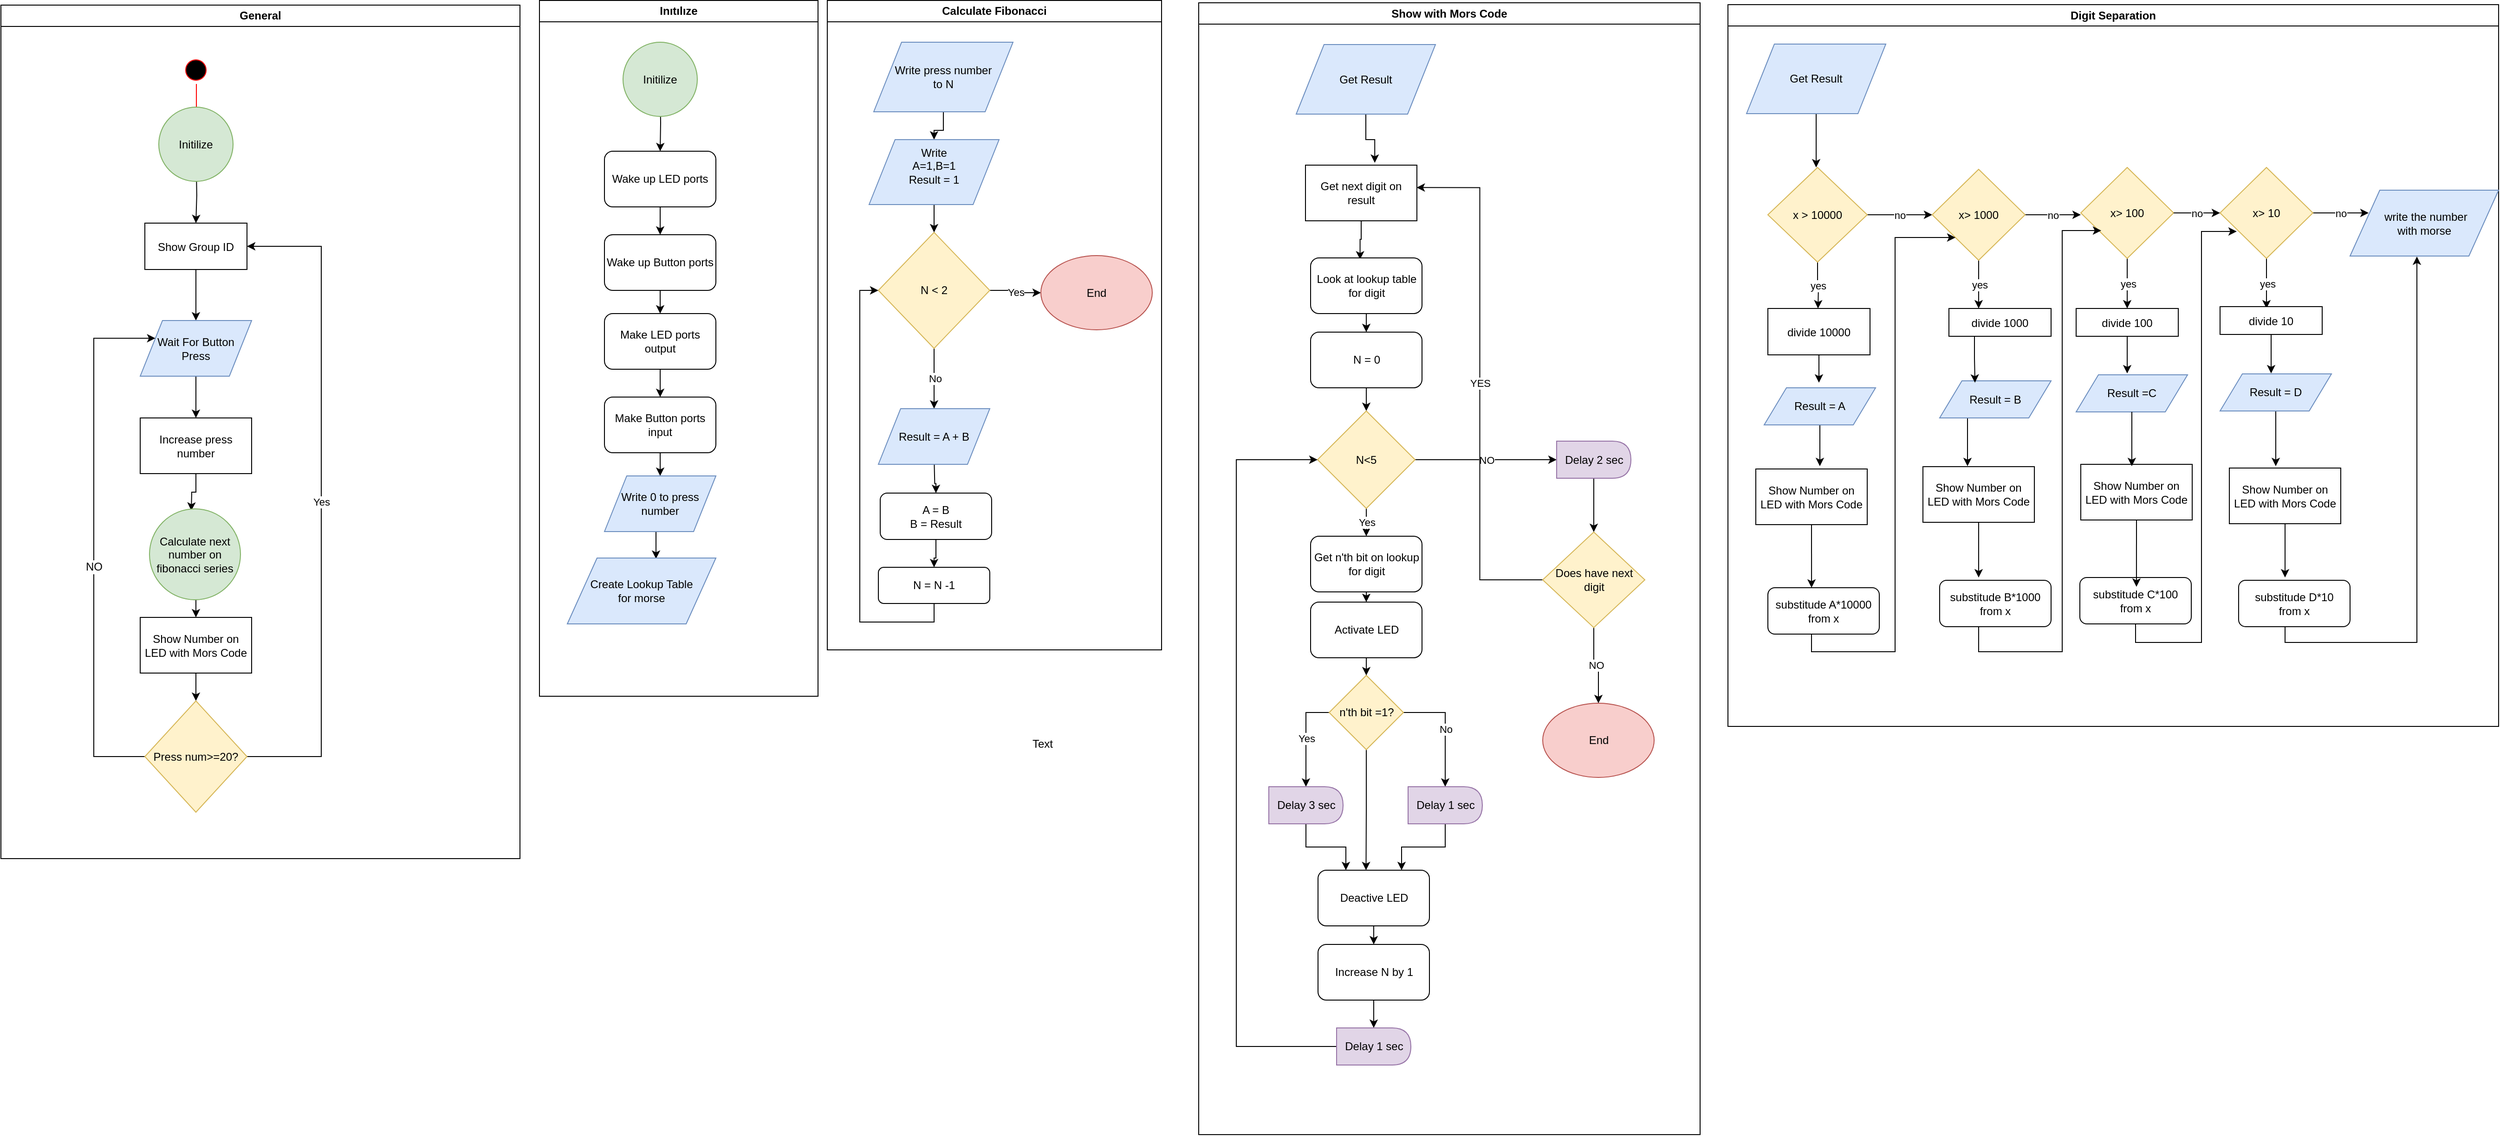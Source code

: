 <mxfile version="10.5.4" type="github"><diagram name="Page-1" id="e7e014a7-5840-1c2e-5031-d8a46d1fe8dd"><mxGraphModel dx="1394" dy="793" grid="1" gridSize="10" guides="1" tooltips="1" connect="1" arrows="1" fold="1" page="1" pageScale="1" pageWidth="1169" pageHeight="826" background="#ffffff" math="0" shadow="0"><root><mxCell id="0"/><mxCell id="1" parent="0"/><mxCell id="2" value="General" style="swimlane;whiteSpace=wrap;startSize=23;" parent="1" vertex="1"><mxGeometry x="40" y="52.5" width="559" height="920" as="geometry"/></mxCell><mxCell id="5" value="" style="ellipse;shape=startState;fillColor=#000000;strokeColor=#ff0000;" parent="2" vertex="1"><mxGeometry x="195" y="55" width="30" height="30" as="geometry"/></mxCell><mxCell id="6" value="" style="edgeStyle=elbowEdgeStyle;elbow=horizontal;verticalAlign=bottom;endArrow=open;endSize=8;strokeColor=#FF0000;endFill=1;rounded=0" parent="2" source="5" edge="1"><mxGeometry x="195" y="55" as="geometry"><mxPoint x="210.429" y="125" as="targetPoint"/></mxGeometry></mxCell><mxCell id="N1noocZt6G8PZZSH5MXX-47" style="edgeStyle=orthogonalEdgeStyle;rounded=0;orthogonalLoop=1;jettySize=auto;html=1;exitX=0.5;exitY=1;exitDx=0;exitDy=0;" parent="2" target="8" edge="1"><mxGeometry relative="1" as="geometry"><mxPoint x="210.429" y="174.571" as="sourcePoint"/></mxGeometry></mxCell><mxCell id="N1noocZt6G8PZZSH5MXX-46" style="edgeStyle=orthogonalEdgeStyle;rounded=0;orthogonalLoop=1;jettySize=auto;html=1;exitX=0.5;exitY=1;exitDx=0;exitDy=0;entryX=0.5;entryY=0;entryDx=0;entryDy=0;" parent="2" source="8" target="N1noocZt6G8PZZSH5MXX-42" edge="1"><mxGeometry relative="1" as="geometry"/></mxCell><mxCell id="8" value="Show Group ID" style="" parent="2" vertex="1"><mxGeometry x="155" y="235" width="110" height="50" as="geometry"/></mxCell><mxCell id="N1noocZt6G8PZZSH5MXX-50" style="edgeStyle=orthogonalEdgeStyle;rounded=0;orthogonalLoop=1;jettySize=auto;html=1;exitX=0.5;exitY=1;exitDx=0;exitDy=0;entryX=0.5;entryY=0;entryDx=0;entryDy=0;" parent="2" source="N1noocZt6G8PZZSH5MXX-42" target="N1noocZt6G8PZZSH5MXX-49" edge="1"><mxGeometry relative="1" as="geometry"/></mxCell><mxCell id="N1noocZt6G8PZZSH5MXX-42" value="&lt;div&gt;Wait For Button&lt;/div&gt;&lt;div&gt;Press&lt;br&gt;&lt;/div&gt;" style="shape=parallelogram;perimeter=parallelogramPerimeter;whiteSpace=wrap;html=1;fillColor=#dae8fc;strokeColor=#6c8ebf;" parent="2" vertex="1"><mxGeometry x="150" y="340" width="120" height="60" as="geometry"/></mxCell><mxCell id="N1noocZt6G8PZZSH5MXX-53" style="edgeStyle=orthogonalEdgeStyle;rounded=0;orthogonalLoop=1;jettySize=auto;html=1;exitX=0.5;exitY=1;exitDx=0;exitDy=0;entryX=0.5;entryY=0;entryDx=0;entryDy=0;" parent="2" source="N1noocZt6G8PZZSH5MXX-44" target="N1noocZt6G8PZZSH5MXX-51" edge="1"><mxGeometry relative="1" as="geometry"/></mxCell><mxCell id="N1noocZt6G8PZZSH5MXX-44" value="Show Number on LED with Mors Code" style="rounded=0;whiteSpace=wrap;html=1;" parent="2" vertex="1"><mxGeometry x="150" y="660" width="120" height="60" as="geometry"/></mxCell><mxCell id="N1noocZt6G8PZZSH5MXX-59" style="edgeStyle=orthogonalEdgeStyle;rounded=0;orthogonalLoop=1;jettySize=auto;html=1;exitX=0.5;exitY=1;exitDx=0;exitDy=0;entryX=0.5;entryY=0;entryDx=0;entryDy=0;" parent="2" source="N1noocZt6G8PZZSH5MXX-49" edge="1"><mxGeometry relative="1" as="geometry"><mxPoint x="205" y="545" as="targetPoint"/></mxGeometry></mxCell><mxCell id="N1noocZt6G8PZZSH5MXX-49" value="Increase press number" style="rounded=0;whiteSpace=wrap;html=1;" parent="2" vertex="1"><mxGeometry x="150" y="445" width="120" height="60" as="geometry"/></mxCell><mxCell id="N1noocZt6G8PZZSH5MXX-54" value="Yes" style="edgeStyle=orthogonalEdgeStyle;rounded=0;orthogonalLoop=1;jettySize=auto;html=1;exitX=1;exitY=0.5;exitDx=0;exitDy=0;entryX=1;entryY=0.5;entryDx=0;entryDy=0;" parent="2" source="N1noocZt6G8PZZSH5MXX-51" target="8" edge="1"><mxGeometry relative="1" as="geometry"><Array as="points"><mxPoint x="345" y="810"/><mxPoint x="345" y="260"/></Array></mxGeometry></mxCell><mxCell id="N1noocZt6G8PZZSH5MXX-56" style="edgeStyle=orthogonalEdgeStyle;rounded=0;orthogonalLoop=1;jettySize=auto;html=1;exitX=0;exitY=0.5;exitDx=0;exitDy=0;entryX=0;entryY=0.25;entryDx=0;entryDy=0;" parent="2" source="N1noocZt6G8PZZSH5MXX-51" target="N1noocZt6G8PZZSH5MXX-42" edge="1"><mxGeometry relative="1" as="geometry"><Array as="points"><mxPoint x="100" y="810"/><mxPoint x="100" y="359"/></Array></mxGeometry></mxCell><mxCell id="N1noocZt6G8PZZSH5MXX-57" value="&lt;div&gt;NO&lt;/div&gt;" style="text;html=1;resizable=0;points=[];align=center;verticalAlign=middle;labelBackgroundColor=#ffffff;" parent="N1noocZt6G8PZZSH5MXX-56" vertex="1" connectable="0"><mxGeometry x="-0.092" relative="1" as="geometry"><mxPoint as="offset"/></mxGeometry></mxCell><mxCell id="N1noocZt6G8PZZSH5MXX-51" value="Press num&amp;gt;=20?" style="rhombus;whiteSpace=wrap;html=1;fillColor=#fff2cc;strokeColor=#d6b656;" parent="2" vertex="1"><mxGeometry x="155" y="750" width="110" height="120" as="geometry"/></mxCell><mxCell id="N1noocZt6G8PZZSH5MXX-78" value="Initilize" style="ellipse;whiteSpace=wrap;html=1;aspect=fixed;fillColor=#d5e8d4;strokeColor=#82b366;" parent="2" vertex="1"><mxGeometry x="170" y="110" width="80" height="80" as="geometry"/></mxCell><mxCell id="N1noocZt6G8PZZSH5MXX-81" style="edgeStyle=orthogonalEdgeStyle;rounded=0;orthogonalLoop=1;jettySize=auto;html=1;exitX=0.5;exitY=1;exitDx=0;exitDy=0;entryX=0.5;entryY=0;entryDx=0;entryDy=0;" parent="2" source="N1noocZt6G8PZZSH5MXX-80" target="N1noocZt6G8PZZSH5MXX-44" edge="1"><mxGeometry relative="1" as="geometry"/></mxCell><mxCell id="N1noocZt6G8PZZSH5MXX-80" value="Calculate next number on fibonacci series" style="ellipse;whiteSpace=wrap;html=1;aspect=fixed;fillColor=#d5e8d4;strokeColor=#82b366;" parent="2" vertex="1"><mxGeometry x="160" y="543" width="98" height="98" as="geometry"/></mxCell><mxCell id="3" value="Inıtılıze" style="swimlane;whiteSpace=wrap" parent="1" vertex="1"><mxGeometry x="620" y="47.5" width="300" height="750" as="geometry"/></mxCell><mxCell id="N1noocZt6G8PZZSH5MXX-71" style="edgeStyle=orthogonalEdgeStyle;rounded=0;orthogonalLoop=1;jettySize=auto;html=1;exitX=0.5;exitY=1;exitDx=0;exitDy=0;entryX=0.5;entryY=0;entryDx=0;entryDy=0;" parent="3" target="N1noocZt6G8PZZSH5MXX-64" edge="1"><mxGeometry relative="1" as="geometry"><mxPoint x="130" y="100" as="sourcePoint"/></mxGeometry></mxCell><mxCell id="N1noocZt6G8PZZSH5MXX-72" style="edgeStyle=orthogonalEdgeStyle;rounded=0;orthogonalLoop=1;jettySize=auto;html=1;exitX=0.5;exitY=1;exitDx=0;exitDy=0;" parent="3" source="N1noocZt6G8PZZSH5MXX-64" target="N1noocZt6G8PZZSH5MXX-65" edge="1"><mxGeometry relative="1" as="geometry"/></mxCell><mxCell id="N1noocZt6G8PZZSH5MXX-64" value="Wake up LED ports" style="rounded=1;whiteSpace=wrap;html=1;" parent="3" vertex="1"><mxGeometry x="70" y="162.5" width="120" height="60" as="geometry"/></mxCell><mxCell id="N1noocZt6G8PZZSH5MXX-73" style="edgeStyle=orthogonalEdgeStyle;rounded=0;orthogonalLoop=1;jettySize=auto;html=1;exitX=0.5;exitY=1;exitDx=0;exitDy=0;entryX=0.5;entryY=0;entryDx=0;entryDy=0;" parent="3" source="N1noocZt6G8PZZSH5MXX-65" target="N1noocZt6G8PZZSH5MXX-66" edge="1"><mxGeometry relative="1" as="geometry"/></mxCell><mxCell id="N1noocZt6G8PZZSH5MXX-65" value="Wake up Button ports" style="rounded=1;whiteSpace=wrap;html=1;" parent="3" vertex="1"><mxGeometry x="70" y="252.5" width="120" height="60" as="geometry"/></mxCell><mxCell id="N1noocZt6G8PZZSH5MXX-74" style="edgeStyle=orthogonalEdgeStyle;rounded=0;orthogonalLoop=1;jettySize=auto;html=1;exitX=0.5;exitY=1;exitDx=0;exitDy=0;entryX=0.5;entryY=0;entryDx=0;entryDy=0;" parent="3" source="N1noocZt6G8PZZSH5MXX-66" target="N1noocZt6G8PZZSH5MXX-67" edge="1"><mxGeometry relative="1" as="geometry"/></mxCell><mxCell id="N1noocZt6G8PZZSH5MXX-66" value="Make LED ports output" style="rounded=1;whiteSpace=wrap;html=1;" parent="3" vertex="1"><mxGeometry x="70" y="337.5" width="120" height="60" as="geometry"/></mxCell><mxCell id="N1noocZt6G8PZZSH5MXX-75" style="edgeStyle=orthogonalEdgeStyle;rounded=0;orthogonalLoop=1;jettySize=auto;html=1;exitX=0.5;exitY=1;exitDx=0;exitDy=0;entryX=0.5;entryY=0;entryDx=0;entryDy=0;" parent="3" source="N1noocZt6G8PZZSH5MXX-67" target="N1noocZt6G8PZZSH5MXX-68" edge="1"><mxGeometry relative="1" as="geometry"/></mxCell><mxCell id="N1noocZt6G8PZZSH5MXX-67" value="Make Button ports input" style="rounded=1;whiteSpace=wrap;html=1;" parent="3" vertex="1"><mxGeometry x="70" y="427.5" width="120" height="60" as="geometry"/></mxCell><mxCell id="N1noocZt6G8PZZSH5MXX-121" style="edgeStyle=orthogonalEdgeStyle;rounded=0;orthogonalLoop=1;jettySize=auto;html=1;exitX=0.5;exitY=1;exitDx=0;exitDy=0;entryX=0.597;entryY=0.012;entryDx=0;entryDy=0;entryPerimeter=0;" parent="3" source="N1noocZt6G8PZZSH5MXX-68" target="N1noocZt6G8PZZSH5MXX-120" edge="1"><mxGeometry relative="1" as="geometry"/></mxCell><mxCell id="N1noocZt6G8PZZSH5MXX-68" value="Write 0 to press number" style="shape=parallelogram;perimeter=parallelogramPerimeter;whiteSpace=wrap;html=1;fillColor=#dae8fc;strokeColor=#6c8ebf;" parent="3" vertex="1"><mxGeometry x="70" y="512.5" width="120" height="60" as="geometry"/></mxCell><mxCell id="N1noocZt6G8PZZSH5MXX-79" value="Initilize" style="ellipse;whiteSpace=wrap;html=1;aspect=fixed;fillColor=#d5e8d4;strokeColor=#82b366;" parent="3" vertex="1"><mxGeometry x="90" y="45" width="80" height="80" as="geometry"/></mxCell><mxCell id="N1noocZt6G8PZZSH5MXX-120" value="&lt;div&gt;Create Lookup Table&lt;/div&gt;&lt;div&gt; for morse&lt;/div&gt;" style="shape=parallelogram;perimeter=parallelogramPerimeter;whiteSpace=wrap;html=1;fillColor=#dae8fc;strokeColor=#6c8ebf;" parent="3" vertex="1"><mxGeometry x="30" y="601" width="160" height="71" as="geometry"/></mxCell><mxCell id="4" value="Calculate Fibonacci" style="swimlane;whiteSpace=wrap;" parent="1" vertex="1"><mxGeometry x="930" y="47.5" width="360" height="700" as="geometry"/></mxCell><mxCell id="N1noocZt6G8PZZSH5MXX-92" style="edgeStyle=orthogonalEdgeStyle;rounded=0;orthogonalLoop=1;jettySize=auto;html=1;exitX=0.5;exitY=1;exitDx=0;exitDy=0;" parent="4" source="N1noocZt6G8PZZSH5MXX-83" target="N1noocZt6G8PZZSH5MXX-89" edge="1"><mxGeometry relative="1" as="geometry"/></mxCell><mxCell id="N1noocZt6G8PZZSH5MXX-83" value="&lt;div&gt;Write press number&lt;/div&gt;&lt;div&gt;to N&lt;br&gt;&lt;/div&gt;" style="shape=parallelogram;perimeter=parallelogramPerimeter;whiteSpace=wrap;html=1;fillColor=#dae8fc;strokeColor=#6c8ebf;" parent="4" vertex="1"><mxGeometry x="50" y="45" width="150" height="75" as="geometry"/></mxCell><mxCell id="N1noocZt6G8PZZSH5MXX-91" value="Yes" style="edgeStyle=orthogonalEdgeStyle;rounded=0;orthogonalLoop=1;jettySize=auto;html=1;exitX=1;exitY=0.5;exitDx=0;exitDy=0;" parent="4" source="N1noocZt6G8PZZSH5MXX-87" target="N1noocZt6G8PZZSH5MXX-90" edge="1"><mxGeometry relative="1" as="geometry"/></mxCell><mxCell id="N1noocZt6G8PZZSH5MXX-94" value="No" style="edgeStyle=orthogonalEdgeStyle;rounded=0;orthogonalLoop=1;jettySize=auto;html=1;" parent="4" source="N1noocZt6G8PZZSH5MXX-87" edge="1"><mxGeometry relative="1" as="geometry"><mxPoint x="115" y="440" as="targetPoint"/></mxGeometry></mxCell><mxCell id="N1noocZt6G8PZZSH5MXX-87" value="N &amp;lt; 2" style="rhombus;whiteSpace=wrap;html=1;fillColor=#fff2cc;strokeColor=#d6b656;" parent="4" vertex="1"><mxGeometry x="55" y="250" width="120" height="125" as="geometry"/></mxCell><mxCell id="N1noocZt6G8PZZSH5MXX-98" style="edgeStyle=orthogonalEdgeStyle;rounded=0;orthogonalLoop=1;jettySize=auto;html=1;exitX=0.5;exitY=1;exitDx=0;exitDy=0;entryX=0.5;entryY=0;entryDx=0;entryDy=0;" parent="4" source="N1noocZt6G8PZZSH5MXX-89" target="N1noocZt6G8PZZSH5MXX-87" edge="1"><mxGeometry relative="1" as="geometry"/></mxCell><mxCell id="N1noocZt6G8PZZSH5MXX-89" value="&lt;div&gt;Write&lt;br&gt;&lt;/div&gt;&lt;div&gt;A=1,B=1&lt;/div&gt;&lt;div&gt;Result = 1&lt;br&gt;&lt;/div&gt;&lt;div&gt;&lt;br&gt;&lt;/div&gt;" style="shape=parallelogram;perimeter=parallelogramPerimeter;whiteSpace=wrap;html=1;fillColor=#dae8fc;strokeColor=#6c8ebf;" parent="4" vertex="1"><mxGeometry x="45" y="150" width="140" height="70" as="geometry"/></mxCell><mxCell id="N1noocZt6G8PZZSH5MXX-90" value="End" style="ellipse;whiteSpace=wrap;html=1;fillColor=#f8cecc;strokeColor=#b85450;" parent="4" vertex="1"><mxGeometry x="230" y="275" width="120" height="80" as="geometry"/></mxCell><mxCell id="N1noocZt6G8PZZSH5MXX-100" style="edgeStyle=orthogonalEdgeStyle;rounded=0;orthogonalLoop=1;jettySize=auto;html=1;exitX=0.5;exitY=1;exitDx=0;exitDy=0;" parent="4" target="N1noocZt6G8PZZSH5MXX-96" edge="1"><mxGeometry relative="1" as="geometry"><mxPoint x="115.207" y="499.828" as="sourcePoint"/></mxGeometry></mxCell><mxCell id="N1noocZt6G8PZZSH5MXX-101" style="edgeStyle=orthogonalEdgeStyle;rounded=0;orthogonalLoop=1;jettySize=auto;html=1;exitX=0.5;exitY=1;exitDx=0;exitDy=0;" parent="4" source="N1noocZt6G8PZZSH5MXX-96" target="N1noocZt6G8PZZSH5MXX-97" edge="1"><mxGeometry relative="1" as="geometry"/></mxCell><mxCell id="N1noocZt6G8PZZSH5MXX-96" value="&lt;div&gt;A = B&lt;/div&gt;&lt;div&gt;B = Result&lt;br&gt;&lt;/div&gt;" style="rounded=1;whiteSpace=wrap;html=1;" parent="4" vertex="1"><mxGeometry x="57" y="531" width="120" height="50" as="geometry"/></mxCell><mxCell id="N1noocZt6G8PZZSH5MXX-99" style="edgeStyle=orthogonalEdgeStyle;rounded=0;orthogonalLoop=1;jettySize=auto;html=1;exitX=0.5;exitY=1;exitDx=0;exitDy=0;entryX=0;entryY=0.5;entryDx=0;entryDy=0;" parent="4" source="N1noocZt6G8PZZSH5MXX-97" target="N1noocZt6G8PZZSH5MXX-87" edge="1"><mxGeometry relative="1" as="geometry"/></mxCell><mxCell id="N1noocZt6G8PZZSH5MXX-97" value="N = N -1" style="rounded=1;whiteSpace=wrap;html=1;" parent="4" vertex="1"><mxGeometry x="55" y="611" width="120" height="39" as="geometry"/></mxCell><mxCell id="N1noocZt6G8PZZSH5MXX-102" value="Result = A + B" style="shape=parallelogram;perimeter=parallelogramPerimeter;whiteSpace=wrap;html=1;fillColor=#dae8fc;strokeColor=#6c8ebf;" parent="4" vertex="1"><mxGeometry x="55" y="440" width="120" height="60" as="geometry"/></mxCell><mxCell id="N1noocZt6G8PZZSH5MXX-103" value="Digit Separation" style="swimlane;whiteSpace=wrap;" parent="1" vertex="1"><mxGeometry x="1900" y="52" width="830" height="778" as="geometry"/></mxCell><mxCell id="N1noocZt6G8PZZSH5MXX-149" style="edgeStyle=orthogonalEdgeStyle;rounded=0;orthogonalLoop=1;jettySize=auto;html=1;exitX=0;exitY=0.5;exitDx=0;exitDy=0;entryX=0;entryY=0.5;entryDx=0;entryDy=0;" parent="N1noocZt6G8PZZSH5MXX-103" edge="1"><mxGeometry relative="1" as="geometry"><Array as="points"><mxPoint x="40.5" y="1125"/><mxPoint x="40.5" y="493"/></Array><mxPoint x="128" y="493" as="targetPoint"/></mxGeometry></mxCell><mxCell id="fhZZeD1QNy9huH9AEjks-93" style="edgeStyle=orthogonalEdgeStyle;rounded=0;orthogonalLoop=1;jettySize=auto;html=1;exitX=0.5;exitY=1;exitDx=0;exitDy=0;entryX=0.5;entryY=0;entryDx=0;entryDy=0;" parent="N1noocZt6G8PZZSH5MXX-103" source="fhZZeD1QNy9huH9AEjks-94" edge="1"><mxGeometry relative="1" as="geometry"><mxPoint x="95" y="175.5" as="targetPoint"/><Array as="points"/></mxGeometry></mxCell><mxCell id="fhZZeD1QNy9huH9AEjks-94" value="Get Result" style="shape=parallelogram;perimeter=parallelogramPerimeter;whiteSpace=wrap;html=1;fillColor=#dae8fc;strokeColor=#6c8ebf;" parent="N1noocZt6G8PZZSH5MXX-103" vertex="1"><mxGeometry x="20" y="42.5" width="150" height="75" as="geometry"/></mxCell><mxCell id="fhZZeD1QNy9huH9AEjks-95" value="no" style="edgeStyle=orthogonalEdgeStyle;rounded=0;orthogonalLoop=1;jettySize=auto;html=1;exitX=1;exitY=0.5;exitDx=0;exitDy=0;" parent="N1noocZt6G8PZZSH5MXX-103" source="fhZZeD1QNy9huH9AEjks-97" edge="1"><mxGeometry relative="1" as="geometry"><mxPoint x="220" y="226.5" as="targetPoint"/></mxGeometry></mxCell><mxCell id="fhZZeD1QNy9huH9AEjks-96" value="yes" style="edgeStyle=orthogonalEdgeStyle;rounded=0;orthogonalLoop=1;jettySize=auto;html=1;exitX=0.5;exitY=1;exitDx=0;exitDy=0;" parent="N1noocZt6G8PZZSH5MXX-103" source="fhZZeD1QNy9huH9AEjks-97" edge="1"><mxGeometry relative="1" as="geometry"><mxPoint x="97" y="327.5" as="targetPoint"/></mxGeometry></mxCell><mxCell id="fhZZeD1QNy9huH9AEjks-97" value="x &amp;gt; 10000" style="rhombus;whiteSpace=wrap;html=1;fillColor=#fff2cc;strokeColor=#d6b656;" parent="N1noocZt6G8PZZSH5MXX-103" vertex="1"><mxGeometry x="43" y="175.5" width="107" height="102" as="geometry"/></mxCell><mxCell id="fhZZeD1QNy9huH9AEjks-98" value="no" style="edgeStyle=orthogonalEdgeStyle;rounded=0;orthogonalLoop=1;jettySize=auto;html=1;exitX=1;exitY=0.5;exitDx=0;exitDy=0;" parent="N1noocZt6G8PZZSH5MXX-103" source="fhZZeD1QNy9huH9AEjks-100" edge="1"><mxGeometry relative="1" as="geometry"><mxPoint x="380" y="226.5" as="targetPoint"/></mxGeometry></mxCell><mxCell id="fhZZeD1QNy9huH9AEjks-99" value="yes" style="edgeStyle=orthogonalEdgeStyle;rounded=0;orthogonalLoop=1;jettySize=auto;html=1;exitX=0.5;exitY=1;exitDx=0;exitDy=0;" parent="N1noocZt6G8PZZSH5MXX-103" source="fhZZeD1QNy9huH9AEjks-100" edge="1"><mxGeometry relative="1" as="geometry"><mxPoint x="270" y="327.5" as="targetPoint"/></mxGeometry></mxCell><mxCell id="fhZZeD1QNy9huH9AEjks-100" value="x&amp;gt; 1000" style="rhombus;whiteSpace=wrap;html=1;fillColor=#fff2cc;strokeColor=#d6b656;" parent="N1noocZt6G8PZZSH5MXX-103" vertex="1"><mxGeometry x="220" y="177.5" width="100" height="98" as="geometry"/></mxCell><mxCell id="fhZZeD1QNy9huH9AEjks-101" style="edgeStyle=orthogonalEdgeStyle;rounded=0;orthogonalLoop=1;jettySize=auto;html=1;exitX=0.5;exitY=1;exitDx=0;exitDy=0;" parent="N1noocZt6G8PZZSH5MXX-103" source="fhZZeD1QNy9huH9AEjks-102" edge="1"><mxGeometry relative="1" as="geometry"><mxPoint x="98" y="407.5" as="targetPoint"/></mxGeometry></mxCell><mxCell id="fhZZeD1QNy9huH9AEjks-102" value="divide 10000" style="" parent="N1noocZt6G8PZZSH5MXX-103" vertex="1"><mxGeometry x="43" y="327.5" width="110" height="50" as="geometry"/></mxCell><mxCell id="fhZZeD1QNy9huH9AEjks-104" value="divide 1000" style="" parent="N1noocZt6G8PZZSH5MXX-103" vertex="1"><mxGeometry x="238" y="327.5" width="110" height="30" as="geometry"/></mxCell><mxCell id="fhZZeD1QNy9huH9AEjks-105" value="yes" style="edgeStyle=orthogonalEdgeStyle;rounded=0;orthogonalLoop=1;jettySize=auto;html=1;exitX=0.5;exitY=1;exitDx=0;exitDy=0;" parent="N1noocZt6G8PZZSH5MXX-103" source="fhZZeD1QNy9huH9AEjks-107" edge="1"><mxGeometry relative="1" as="geometry"><mxPoint x="430" y="327.5" as="targetPoint"/></mxGeometry></mxCell><mxCell id="fhZZeD1QNy9huH9AEjks-107" value="x&amp;gt; 100" style="rhombus;whiteSpace=wrap;html=1;fillColor=#fff2cc;strokeColor=#d6b656;" parent="N1noocZt6G8PZZSH5MXX-103" vertex="1"><mxGeometry x="380" y="175.5" width="100" height="98" as="geometry"/></mxCell><mxCell id="fhZZeD1QNy9huH9AEjks-108" style="edgeStyle=orthogonalEdgeStyle;rounded=0;orthogonalLoop=1;jettySize=auto;html=1;exitX=0.5;exitY=1;exitDx=0;exitDy=0;" parent="N1noocZt6G8PZZSH5MXX-103" source="fhZZeD1QNy9huH9AEjks-109" edge="1"><mxGeometry relative="1" as="geometry"><mxPoint x="430" y="397.5" as="targetPoint"/></mxGeometry></mxCell><mxCell id="fhZZeD1QNy9huH9AEjks-109" value="divide 100" style="" parent="N1noocZt6G8PZZSH5MXX-103" vertex="1"><mxGeometry x="375" y="327.5" width="110" height="30" as="geometry"/></mxCell><mxCell id="fhZZeD1QNy9huH9AEjks-110" value="yes" style="edgeStyle=orthogonalEdgeStyle;rounded=0;orthogonalLoop=1;jettySize=auto;html=1;exitX=0.5;exitY=1;exitDx=0;exitDy=0;" parent="N1noocZt6G8PZZSH5MXX-103" source="fhZZeD1QNy9huH9AEjks-112" edge="1"><mxGeometry relative="1" as="geometry"><mxPoint x="580" y="327.5" as="targetPoint"/></mxGeometry></mxCell><mxCell id="fhZZeD1QNy9huH9AEjks-111" value="no" style="edgeStyle=orthogonalEdgeStyle;rounded=0;orthogonalLoop=1;jettySize=auto;html=1;exitX=1;exitY=0.5;exitDx=0;exitDy=0;" parent="N1noocZt6G8PZZSH5MXX-103" source="fhZZeD1QNy9huH9AEjks-112" edge="1"><mxGeometry relative="1" as="geometry"><mxPoint x="690" y="224.5" as="targetPoint"/></mxGeometry></mxCell><mxCell id="fhZZeD1QNy9huH9AEjks-112" value="x&amp;gt; 10" style="rhombus;whiteSpace=wrap;html=1;fillColor=#fff2cc;strokeColor=#d6b656;" parent="N1noocZt6G8PZZSH5MXX-103" vertex="1"><mxGeometry x="530" y="175.5" width="100" height="98" as="geometry"/></mxCell><mxCell id="fhZZeD1QNy9huH9AEjks-106" value="no" style="edgeStyle=orthogonalEdgeStyle;rounded=0;orthogonalLoop=1;jettySize=auto;html=1;exitX=1;exitY=0.5;exitDx=0;exitDy=0;entryX=0;entryY=0.5;entryDx=0;entryDy=0;" parent="N1noocZt6G8PZZSH5MXX-103" source="fhZZeD1QNy9huH9AEjks-107" target="fhZZeD1QNy9huH9AEjks-112" edge="1"><mxGeometry relative="1" as="geometry"/></mxCell><mxCell id="fhZZeD1QNy9huH9AEjks-113" style="edgeStyle=orthogonalEdgeStyle;rounded=0;orthogonalLoop=1;jettySize=auto;html=1;exitX=0.5;exitY=1;exitDx=0;exitDy=0;" parent="N1noocZt6G8PZZSH5MXX-103" source="fhZZeD1QNy9huH9AEjks-114" edge="1"><mxGeometry relative="1" as="geometry"><mxPoint x="585" y="397.5" as="targetPoint"/></mxGeometry></mxCell><mxCell id="fhZZeD1QNy9huH9AEjks-114" value="divide 10" style="" parent="N1noocZt6G8PZZSH5MXX-103" vertex="1"><mxGeometry x="530" y="325.5" width="110" height="30" as="geometry"/></mxCell><mxCell id="fhZZeD1QNy9huH9AEjks-115" style="edgeStyle=orthogonalEdgeStyle;rounded=0;orthogonalLoop=1;jettySize=auto;html=1;exitX=0.5;exitY=1;exitDx=0;exitDy=0;" parent="N1noocZt6G8PZZSH5MXX-103" source="fhZZeD1QNy9huH9AEjks-116" edge="1"><mxGeometry relative="1" as="geometry"><mxPoint x="99" y="497.5" as="targetPoint"/></mxGeometry></mxCell><mxCell id="fhZZeD1QNy9huH9AEjks-116" value="Result = A " style="shape=parallelogram;perimeter=parallelogramPerimeter;whiteSpace=wrap;html=1;fillColor=#dae8fc;strokeColor=#6c8ebf;" parent="N1noocZt6G8PZZSH5MXX-103" vertex="1"><mxGeometry x="39" y="413" width="120" height="40" as="geometry"/></mxCell><mxCell id="fhZZeD1QNy9huH9AEjks-117" style="edgeStyle=orthogonalEdgeStyle;rounded=0;orthogonalLoop=1;jettySize=auto;html=1;exitX=0.5;exitY=1;exitDx=0;exitDy=0;entryX=0;entryY=1;entryDx=0;entryDy=0;" parent="N1noocZt6G8PZZSH5MXX-103" source="fhZZeD1QNy9huH9AEjks-118" target="fhZZeD1QNy9huH9AEjks-100" edge="1"><mxGeometry relative="1" as="geometry"><mxPoint x="190" y="257.5" as="targetPoint"/><Array as="points"><mxPoint x="90" y="678.5"/><mxPoint x="90" y="697.5"/><mxPoint x="180" y="697.5"/><mxPoint x="180" y="251.5"/></Array></mxGeometry></mxCell><mxCell id="fhZZeD1QNy9huH9AEjks-118" value="&lt;div&gt;substitude A*10000&lt;/div&gt;&lt;div&gt;from x&lt;br&gt;&lt;/div&gt;" style="rounded=1;whiteSpace=wrap;html=1;" parent="N1noocZt6G8PZZSH5MXX-103" vertex="1"><mxGeometry x="43" y="628.5" width="120" height="50" as="geometry"/></mxCell><mxCell id="fhZZeD1QNy9huH9AEjks-119" style="edgeStyle=orthogonalEdgeStyle;rounded=0;orthogonalLoop=1;jettySize=auto;html=1;exitX=0.25;exitY=1;exitDx=0;exitDy=0;" parent="N1noocZt6G8PZZSH5MXX-103" source="fhZZeD1QNy9huH9AEjks-120" edge="1"><mxGeometry relative="1" as="geometry"><mxPoint x="258" y="497.5" as="targetPoint"/></mxGeometry></mxCell><mxCell id="fhZZeD1QNy9huH9AEjks-120" value="Result = B " style="shape=parallelogram;perimeter=parallelogramPerimeter;whiteSpace=wrap;html=1;fillColor=#dae8fc;strokeColor=#6c8ebf;" parent="N1noocZt6G8PZZSH5MXX-103" vertex="1"><mxGeometry x="228" y="405.5" width="120" height="40" as="geometry"/></mxCell><mxCell id="fhZZeD1QNy9huH9AEjks-103" style="edgeStyle=orthogonalEdgeStyle;rounded=0;orthogonalLoop=1;jettySize=auto;html=1;exitX=0.25;exitY=1;exitDx=0;exitDy=0;entryX=0.317;entryY=0.05;entryDx=0;entryDy=0;entryPerimeter=0;" parent="N1noocZt6G8PZZSH5MXX-103" source="fhZZeD1QNy9huH9AEjks-104" target="fhZZeD1QNy9huH9AEjks-120" edge="1"><mxGeometry relative="1" as="geometry"/></mxCell><mxCell id="fhZZeD1QNy9huH9AEjks-121" style="edgeStyle=orthogonalEdgeStyle;rounded=0;orthogonalLoop=1;jettySize=auto;html=1;exitX=0.75;exitY=1;exitDx=0;exitDy=0;entryX=0.22;entryY=0.694;entryDx=0;entryDy=0;entryPerimeter=0;" parent="N1noocZt6G8PZZSH5MXX-103" source="fhZZeD1QNy9huH9AEjks-122" target="fhZZeD1QNy9huH9AEjks-107" edge="1"><mxGeometry relative="1" as="geometry"><mxPoint x="370" y="247.5" as="targetPoint"/><Array as="points"><mxPoint x="270" y="670.5"/><mxPoint x="270" y="697.5"/><mxPoint x="360" y="697.5"/><mxPoint x="360" y="243.5"/></Array></mxGeometry></mxCell><mxCell id="fhZZeD1QNy9huH9AEjks-122" value="&lt;div&gt;substitude B*1000&lt;/div&gt;&lt;div&gt;from x&lt;br&gt;&lt;/div&gt;" style="rounded=1;whiteSpace=wrap;html=1;" parent="N1noocZt6G8PZZSH5MXX-103" vertex="1"><mxGeometry x="228" y="620.5" width="120" height="50" as="geometry"/></mxCell><mxCell id="fhZZeD1QNy9huH9AEjks-123" style="edgeStyle=orthogonalEdgeStyle;rounded=0;orthogonalLoop=1;jettySize=auto;html=1;exitX=0.5;exitY=1;exitDx=0;exitDy=0;entryX=0.18;entryY=0.704;entryDx=0;entryDy=0;entryPerimeter=0;" parent="N1noocZt6G8PZZSH5MXX-103" source="fhZZeD1QNy9huH9AEjks-124" target="fhZZeD1QNy9huH9AEjks-112" edge="1"><mxGeometry relative="1" as="geometry"><mxPoint x="500" y="247.5" as="targetPoint"/><Array as="points"><mxPoint x="439" y="687.5"/><mxPoint x="510" y="687.5"/><mxPoint x="510" y="244.5"/></Array></mxGeometry></mxCell><mxCell id="fhZZeD1QNy9huH9AEjks-124" value="&lt;div&gt;substitude C*100&lt;/div&gt;&lt;div&gt;from x&lt;br&gt;&lt;/div&gt;" style="rounded=1;whiteSpace=wrap;html=1;" parent="N1noocZt6G8PZZSH5MXX-103" vertex="1"><mxGeometry x="379" y="617.5" width="120" height="50" as="geometry"/></mxCell><mxCell id="fhZZeD1QNy9huH9AEjks-126" value="&lt;div&gt;substitude D*10&lt;/div&gt;&lt;div&gt;from x&lt;br&gt;&lt;/div&gt;" style="rounded=1;whiteSpace=wrap;html=1;" parent="N1noocZt6G8PZZSH5MXX-103" vertex="1"><mxGeometry x="550" y="620.5" width="120" height="50" as="geometry"/></mxCell><mxCell id="fhZZeD1QNy9huH9AEjks-128" value="Result =C " style="shape=parallelogram;perimeter=parallelogramPerimeter;whiteSpace=wrap;html=1;fillColor=#dae8fc;strokeColor=#6c8ebf;" parent="N1noocZt6G8PZZSH5MXX-103" vertex="1"><mxGeometry x="375" y="399" width="120" height="40" as="geometry"/></mxCell><mxCell id="fhZZeD1QNy9huH9AEjks-129" style="edgeStyle=orthogonalEdgeStyle;rounded=0;orthogonalLoop=1;jettySize=auto;html=1;exitX=0.5;exitY=1;exitDx=0;exitDy=0;" parent="N1noocZt6G8PZZSH5MXX-103" source="fhZZeD1QNy9huH9AEjks-130" edge="1"><mxGeometry relative="1" as="geometry"><mxPoint x="590" y="497.5" as="targetPoint"/></mxGeometry></mxCell><mxCell id="fhZZeD1QNy9huH9AEjks-130" value="Result = D " style="shape=parallelogram;perimeter=parallelogramPerimeter;whiteSpace=wrap;html=1;fillColor=#dae8fc;strokeColor=#6c8ebf;" parent="N1noocZt6G8PZZSH5MXX-103" vertex="1"><mxGeometry x="530" y="398" width="120" height="40" as="geometry"/></mxCell><mxCell id="fhZZeD1QNy9huH9AEjks-131" value="&lt;div&gt;&amp;nbsp;write the number &lt;br&gt;&lt;/div&gt;&lt;div&gt;with morse &lt;br&gt;&lt;/div&gt;" style="shape=parallelogram;perimeter=parallelogramPerimeter;whiteSpace=wrap;html=1;fillColor=#dae8fc;strokeColor=#6c8ebf;" parent="N1noocZt6G8PZZSH5MXX-103" vertex="1"><mxGeometry x="670" y="200" width="160" height="71" as="geometry"/></mxCell><mxCell id="fhZZeD1QNy9huH9AEjks-125" style="edgeStyle=orthogonalEdgeStyle;rounded=0;orthogonalLoop=1;jettySize=auto;html=1;exitX=0.5;exitY=1;exitDx=0;exitDy=0;entryX=0.45;entryY=1.007;entryDx=0;entryDy=0;entryPerimeter=0;" parent="N1noocZt6G8PZZSH5MXX-103" source="fhZZeD1QNy9huH9AEjks-126" target="fhZZeD1QNy9huH9AEjks-131" edge="1"><mxGeometry relative="1" as="geometry"><mxPoint x="700" y="267.5" as="targetPoint"/><Array as="points"><mxPoint x="600" y="670.5"/><mxPoint x="600" y="687.5"/><mxPoint x="742" y="687.5"/></Array></mxGeometry></mxCell><mxCell id="fhZZeD1QNy9huH9AEjks-132" style="edgeStyle=orthogonalEdgeStyle;rounded=0;orthogonalLoop=1;jettySize=auto;html=1;exitX=0.5;exitY=1;exitDx=0;exitDy=0;entryX=0.392;entryY=0;entryDx=0;entryDy=0;entryPerimeter=0;" parent="N1noocZt6G8PZZSH5MXX-103" source="fhZZeD1QNy9huH9AEjks-133" target="fhZZeD1QNy9huH9AEjks-118" edge="1"><mxGeometry relative="1" as="geometry"/></mxCell><mxCell id="fhZZeD1QNy9huH9AEjks-133" value="Show Number on LED with Mors Code" style="rounded=0;whiteSpace=wrap;html=1;" parent="N1noocZt6G8PZZSH5MXX-103" vertex="1"><mxGeometry x="30" y="500.5" width="120" height="60" as="geometry"/></mxCell><mxCell id="fhZZeD1QNy9huH9AEjks-134" style="edgeStyle=orthogonalEdgeStyle;rounded=0;orthogonalLoop=1;jettySize=auto;html=1;exitX=0.5;exitY=1;exitDx=0;exitDy=0;entryX=0.508;entryY=0.2;entryDx=0;entryDy=0;entryPerimeter=0;" parent="N1noocZt6G8PZZSH5MXX-103" source="fhZZeD1QNy9huH9AEjks-135" target="fhZZeD1QNy9huH9AEjks-124" edge="1"><mxGeometry relative="1" as="geometry"/></mxCell><mxCell id="fhZZeD1QNy9huH9AEjks-135" value="Show Number on LED with Mors Code" style="rounded=0;whiteSpace=wrap;html=1;" parent="N1noocZt6G8PZZSH5MXX-103" vertex="1"><mxGeometry x="380" y="495.5" width="120" height="60" as="geometry"/></mxCell><mxCell id="fhZZeD1QNy9huH9AEjks-127" style="edgeStyle=orthogonalEdgeStyle;rounded=0;orthogonalLoop=1;jettySize=auto;html=1;exitX=0.5;exitY=1;exitDx=0;exitDy=0;entryX=0.458;entryY=0.033;entryDx=0;entryDy=0;entryPerimeter=0;" parent="N1noocZt6G8PZZSH5MXX-103" source="fhZZeD1QNy9huH9AEjks-128" target="fhZZeD1QNy9huH9AEjks-135" edge="1"><mxGeometry relative="1" as="geometry"><mxPoint x="435" y="487.5" as="targetPoint"/><Array as="points"/></mxGeometry></mxCell><mxCell id="fhZZeD1QNy9huH9AEjks-136" style="edgeStyle=orthogonalEdgeStyle;rounded=0;orthogonalLoop=1;jettySize=auto;html=1;exitX=0.5;exitY=1;exitDx=0;exitDy=0;" parent="N1noocZt6G8PZZSH5MXX-103" source="fhZZeD1QNy9huH9AEjks-137" edge="1"><mxGeometry relative="1" as="geometry"><mxPoint x="270" y="617.5" as="targetPoint"/></mxGeometry></mxCell><mxCell id="fhZZeD1QNy9huH9AEjks-137" value="Show Number on LED with Mors Code" style="rounded=0;whiteSpace=wrap;html=1;" parent="N1noocZt6G8PZZSH5MXX-103" vertex="1"><mxGeometry x="210" y="498" width="120" height="60" as="geometry"/></mxCell><mxCell id="fhZZeD1QNy9huH9AEjks-138" style="edgeStyle=orthogonalEdgeStyle;rounded=0;orthogonalLoop=1;jettySize=auto;html=1;exitX=0.5;exitY=1;exitDx=0;exitDy=0;" parent="N1noocZt6G8PZZSH5MXX-103" source="fhZZeD1QNy9huH9AEjks-139" edge="1"><mxGeometry relative="1" as="geometry"><mxPoint x="600" y="617.5" as="targetPoint"/></mxGeometry></mxCell><mxCell id="fhZZeD1QNy9huH9AEjks-139" value="Show Number on LED with Mors Code" style="rounded=0;whiteSpace=wrap;html=1;" parent="N1noocZt6G8PZZSH5MXX-103" vertex="1"><mxGeometry x="540" y="499.5" width="120" height="60" as="geometry"/></mxCell><mxCell id="fhZZeD1QNy9huH9AEjks-9" value="Text" style="text;html=1;resizable=0;points=[];autosize=1;align=left;verticalAlign=top;spacingTop=-4;" parent="1" vertex="1"><mxGeometry x="1149" y="838.5" width="40" height="20" as="geometry"/></mxCell><mxCell id="fhZZeD1QNy9huH9AEjks-10" value="Show with Mors Code" style="swimlane;whiteSpace=wrap;" parent="1" vertex="1"><mxGeometry x="1330" y="50" width="540" height="1220" as="geometry"/></mxCell><mxCell id="fhZZeD1QNy9huH9AEjks-11" style="edgeStyle=orthogonalEdgeStyle;rounded=0;orthogonalLoop=1;jettySize=auto;html=1;exitX=0.5;exitY=1;exitDx=0;exitDy=0;entryX=0.622;entryY=-0.042;entryDx=0;entryDy=0;entryPerimeter=0;" parent="fhZZeD1QNy9huH9AEjks-10" source="fhZZeD1QNy9huH9AEjks-12" target="fhZZeD1QNy9huH9AEjks-14" edge="1"><mxGeometry relative="1" as="geometry"/></mxCell><mxCell id="fhZZeD1QNy9huH9AEjks-12" value="Get Result" style="shape=parallelogram;perimeter=parallelogramPerimeter;whiteSpace=wrap;html=1;fillColor=#dae8fc;strokeColor=#6c8ebf;" parent="fhZZeD1QNy9huH9AEjks-10" vertex="1"><mxGeometry x="105" y="45" width="150" height="75" as="geometry"/></mxCell><mxCell id="fhZZeD1QNy9huH9AEjks-13" style="edgeStyle=orthogonalEdgeStyle;rounded=0;orthogonalLoop=1;jettySize=auto;html=1;exitX=0.5;exitY=1;exitDx=0;exitDy=0;entryX=0.444;entryY=0.028;entryDx=0;entryDy=0;entryPerimeter=0;" parent="fhZZeD1QNy9huH9AEjks-10" source="fhZZeD1QNy9huH9AEjks-14" target="fhZZeD1QNy9huH9AEjks-16" edge="1"><mxGeometry relative="1" as="geometry"/></mxCell><mxCell id="fhZZeD1QNy9huH9AEjks-14" value="Get next digit on result" style="rounded=0;whiteSpace=wrap;html=1;" parent="fhZZeD1QNy9huH9AEjks-10" vertex="1"><mxGeometry x="115" y="175" width="120" height="60" as="geometry"/></mxCell><mxCell id="fhZZeD1QNy9huH9AEjks-15" style="edgeStyle=orthogonalEdgeStyle;rounded=0;orthogonalLoop=1;jettySize=auto;html=1;exitX=0.5;exitY=1;exitDx=0;exitDy=0;entryX=0.5;entryY=0;entryDx=0;entryDy=0;" parent="fhZZeD1QNy9huH9AEjks-10" source="fhZZeD1QNy9huH9AEjks-16" target="fhZZeD1QNy9huH9AEjks-18" edge="1"><mxGeometry relative="1" as="geometry"/></mxCell><mxCell id="fhZZeD1QNy9huH9AEjks-16" value="Look at lookup table for digit" style="rounded=1;whiteSpace=wrap;html=1;" parent="fhZZeD1QNy9huH9AEjks-10" vertex="1"><mxGeometry x="120.5" y="275" width="120" height="60" as="geometry"/></mxCell><mxCell id="fhZZeD1QNy9huH9AEjks-17" style="edgeStyle=orthogonalEdgeStyle;rounded=0;orthogonalLoop=1;jettySize=auto;html=1;exitX=0.5;exitY=1;exitDx=0;exitDy=0;entryX=0.5;entryY=0;entryDx=0;entryDy=0;" parent="fhZZeD1QNy9huH9AEjks-10" source="fhZZeD1QNy9huH9AEjks-18" target="fhZZeD1QNy9huH9AEjks-21" edge="1"><mxGeometry relative="1" as="geometry"/></mxCell><mxCell id="fhZZeD1QNy9huH9AEjks-18" value="N = 0" style="rounded=1;whiteSpace=wrap;html=1;" parent="fhZZeD1QNy9huH9AEjks-10" vertex="1"><mxGeometry x="120.5" y="355" width="120" height="60" as="geometry"/></mxCell><mxCell id="fhZZeD1QNy9huH9AEjks-19" value="Yes" style="edgeStyle=orthogonalEdgeStyle;rounded=0;orthogonalLoop=1;jettySize=auto;html=1;exitX=0.5;exitY=1;exitDx=0;exitDy=0;entryX=0.5;entryY=0;entryDx=0;entryDy=0;" parent="fhZZeD1QNy9huH9AEjks-10" source="fhZZeD1QNy9huH9AEjks-21" target="fhZZeD1QNy9huH9AEjks-23" edge="1"><mxGeometry relative="1" as="geometry"/></mxCell><mxCell id="fhZZeD1QNy9huH9AEjks-20" value="&lt;div&gt;NO&lt;/div&gt;" style="edgeStyle=orthogonalEdgeStyle;rounded=0;orthogonalLoop=1;jettySize=auto;html=1;exitX=1;exitY=0.5;exitDx=0;exitDy=0;" parent="fhZZeD1QNy9huH9AEjks-10" source="fhZZeD1QNy9huH9AEjks-21" target="fhZZeD1QNy9huH9AEjks-44" edge="1"><mxGeometry relative="1" as="geometry"/></mxCell><mxCell id="fhZZeD1QNy9huH9AEjks-21" value="N&amp;lt;5" style="rhombus;whiteSpace=wrap;html=1;fillColor=#fff2cc;strokeColor=#d6b656;" parent="fhZZeD1QNy9huH9AEjks-10" vertex="1"><mxGeometry x="128" y="440" width="105" height="105" as="geometry"/></mxCell><mxCell id="fhZZeD1QNy9huH9AEjks-22" style="edgeStyle=orthogonalEdgeStyle;rounded=0;orthogonalLoop=1;jettySize=auto;html=1;exitX=0.5;exitY=1;exitDx=0;exitDy=0;entryX=0.5;entryY=0;entryDx=0;entryDy=0;" parent="fhZZeD1QNy9huH9AEjks-10" source="fhZZeD1QNy9huH9AEjks-23" target="fhZZeD1QNy9huH9AEjks-29" edge="1"><mxGeometry relative="1" as="geometry"/></mxCell><mxCell id="fhZZeD1QNy9huH9AEjks-23" value="Get n'th bit on lookup for digit" style="rounded=1;whiteSpace=wrap;html=1;" parent="fhZZeD1QNy9huH9AEjks-10" vertex="1"><mxGeometry x="120.5" y="575" width="120" height="60" as="geometry"/></mxCell><mxCell id="fhZZeD1QNy9huH9AEjks-24" value="Yes" style="edgeStyle=orthogonalEdgeStyle;rounded=0;orthogonalLoop=1;jettySize=auto;html=1;exitX=0;exitY=0.5;exitDx=0;exitDy=0;" parent="fhZZeD1QNy9huH9AEjks-10" source="fhZZeD1QNy9huH9AEjks-27" target="fhZZeD1QNy9huH9AEjks-33" edge="1"><mxGeometry relative="1" as="geometry"/></mxCell><mxCell id="fhZZeD1QNy9huH9AEjks-25" value="No" style="edgeStyle=orthogonalEdgeStyle;rounded=0;orthogonalLoop=1;jettySize=auto;html=1;exitX=1;exitY=0.5;exitDx=0;exitDy=0;" parent="fhZZeD1QNy9huH9AEjks-10" source="fhZZeD1QNy9huH9AEjks-27" target="fhZZeD1QNy9huH9AEjks-31" edge="1"><mxGeometry relative="1" as="geometry"/></mxCell><mxCell id="fhZZeD1QNy9huH9AEjks-26" style="edgeStyle=orthogonalEdgeStyle;rounded=0;orthogonalLoop=1;jettySize=auto;html=1;exitX=0.5;exitY=1;exitDx=0;exitDy=0;entryX=0.431;entryY=0;entryDx=0;entryDy=0;entryPerimeter=0;" parent="fhZZeD1QNy9huH9AEjks-10" source="fhZZeD1QNy9huH9AEjks-27" target="fhZZeD1QNy9huH9AEjks-35" edge="1"><mxGeometry relative="1" as="geometry"/></mxCell><mxCell id="fhZZeD1QNy9huH9AEjks-27" value="n'th bit =1?" style="rhombus;whiteSpace=wrap;html=1;fillColor=#fff2cc;strokeColor=#d6b656;" parent="fhZZeD1QNy9huH9AEjks-10" vertex="1"><mxGeometry x="140.5" y="725" width="80" height="80" as="geometry"/></mxCell><mxCell id="fhZZeD1QNy9huH9AEjks-28" style="edgeStyle=orthogonalEdgeStyle;rounded=0;orthogonalLoop=1;jettySize=auto;html=1;exitX=0.5;exitY=1;exitDx=0;exitDy=0;entryX=0.5;entryY=0;entryDx=0;entryDy=0;" parent="fhZZeD1QNy9huH9AEjks-10" source="fhZZeD1QNy9huH9AEjks-29" target="fhZZeD1QNy9huH9AEjks-27" edge="1"><mxGeometry relative="1" as="geometry"/></mxCell><mxCell id="fhZZeD1QNy9huH9AEjks-29" value="Activate LED" style="rounded=1;whiteSpace=wrap;html=1;" parent="fhZZeD1QNy9huH9AEjks-10" vertex="1"><mxGeometry x="120.5" y="646" width="120" height="60" as="geometry"/></mxCell><mxCell id="fhZZeD1QNy9huH9AEjks-30" style="edgeStyle=orthogonalEdgeStyle;rounded=0;orthogonalLoop=1;jettySize=auto;html=1;exitX=0.5;exitY=1;exitDx=0;exitDy=0;entryX=0.75;entryY=0;entryDx=0;entryDy=0;" parent="fhZZeD1QNy9huH9AEjks-10" source="fhZZeD1QNy9huH9AEjks-31" target="fhZZeD1QNy9huH9AEjks-35" edge="1"><mxGeometry relative="1" as="geometry"/></mxCell><mxCell id="fhZZeD1QNy9huH9AEjks-31" value="Delay 1 sec" style="shape=delay;whiteSpace=wrap;html=1;fillColor=#e1d5e7;strokeColor=#9673a6;" parent="fhZZeD1QNy9huH9AEjks-10" vertex="1"><mxGeometry x="225.5" y="845" width="80" height="40" as="geometry"/></mxCell><mxCell id="fhZZeD1QNy9huH9AEjks-32" style="edgeStyle=orthogonalEdgeStyle;rounded=0;orthogonalLoop=1;jettySize=auto;html=1;exitX=0.5;exitY=1;exitDx=0;exitDy=0;entryX=0.25;entryY=0;entryDx=0;entryDy=0;" parent="fhZZeD1QNy9huH9AEjks-10" source="fhZZeD1QNy9huH9AEjks-33" target="fhZZeD1QNy9huH9AEjks-35" edge="1"><mxGeometry relative="1" as="geometry"/></mxCell><mxCell id="fhZZeD1QNy9huH9AEjks-33" value="Delay 3 sec" style="shape=delay;whiteSpace=wrap;html=1;fillColor=#e1d5e7;strokeColor=#9673a6;" parent="fhZZeD1QNy9huH9AEjks-10" vertex="1"><mxGeometry x="75.5" y="845" width="80" height="40" as="geometry"/></mxCell><mxCell id="fhZZeD1QNy9huH9AEjks-34" style="edgeStyle=orthogonalEdgeStyle;rounded=0;orthogonalLoop=1;jettySize=auto;html=1;exitX=0.5;exitY=1;exitDx=0;exitDy=0;entryX=0.5;entryY=0;entryDx=0;entryDy=0;" parent="fhZZeD1QNy9huH9AEjks-10" source="fhZZeD1QNy9huH9AEjks-35" target="fhZZeD1QNy9huH9AEjks-37" edge="1"><mxGeometry relative="1" as="geometry"/></mxCell><mxCell id="fhZZeD1QNy9huH9AEjks-35" value="Deactive LED" style="rounded=1;whiteSpace=wrap;html=1;" parent="fhZZeD1QNy9huH9AEjks-10" vertex="1"><mxGeometry x="128.5" y="935" width="120" height="60" as="geometry"/></mxCell><mxCell id="fhZZeD1QNy9huH9AEjks-36" style="edgeStyle=orthogonalEdgeStyle;rounded=0;orthogonalLoop=1;jettySize=auto;html=1;exitX=0.5;exitY=1;exitDx=0;exitDy=0;entryX=0.5;entryY=0;entryDx=0;entryDy=0;" parent="fhZZeD1QNy9huH9AEjks-10" source="fhZZeD1QNy9huH9AEjks-37" target="fhZZeD1QNy9huH9AEjks-39" edge="1"><mxGeometry relative="1" as="geometry"/></mxCell><mxCell id="fhZZeD1QNy9huH9AEjks-37" value="Increase N by 1" style="rounded=1;whiteSpace=wrap;html=1;" parent="fhZZeD1QNy9huH9AEjks-10" vertex="1"><mxGeometry x="128.5" y="1015" width="120" height="60" as="geometry"/></mxCell><mxCell id="fhZZeD1QNy9huH9AEjks-38" style="edgeStyle=orthogonalEdgeStyle;rounded=0;orthogonalLoop=1;jettySize=auto;html=1;exitX=0;exitY=0.5;exitDx=0;exitDy=0;entryX=0;entryY=0.5;entryDx=0;entryDy=0;" parent="fhZZeD1QNy9huH9AEjks-10" source="fhZZeD1QNy9huH9AEjks-39" target="fhZZeD1QNy9huH9AEjks-21" edge="1"><mxGeometry relative="1" as="geometry"><Array as="points"><mxPoint x="40.5" y="1125"/><mxPoint x="40.5" y="493"/></Array></mxGeometry></mxCell><mxCell id="fhZZeD1QNy9huH9AEjks-39" value="Delay 1 sec" style="shape=delay;whiteSpace=wrap;html=1;fillColor=#e1d5e7;strokeColor=#9673a6;" parent="fhZZeD1QNy9huH9AEjks-10" vertex="1"><mxGeometry x="148.5" y="1105" width="80" height="40" as="geometry"/></mxCell><mxCell id="fhZZeD1QNy9huH9AEjks-40" value="YES" style="edgeStyle=orthogonalEdgeStyle;rounded=0;orthogonalLoop=1;jettySize=auto;html=1;entryX=0.997;entryY=0.403;entryDx=0;entryDy=0;entryPerimeter=0;" parent="fhZZeD1QNy9huH9AEjks-10" source="fhZZeD1QNy9huH9AEjks-42" target="fhZZeD1QNy9huH9AEjks-14" edge="1"><mxGeometry relative="1" as="geometry"/></mxCell><mxCell id="fhZZeD1QNy9huH9AEjks-41" value="&lt;div&gt;NO&lt;/div&gt;" style="edgeStyle=orthogonalEdgeStyle;rounded=0;orthogonalLoop=1;jettySize=auto;html=1;entryX=0.5;entryY=0;entryDx=0;entryDy=0;" parent="fhZZeD1QNy9huH9AEjks-10" source="fhZZeD1QNy9huH9AEjks-42" target="fhZZeD1QNy9huH9AEjks-45" edge="1"><mxGeometry relative="1" as="geometry"/></mxCell><mxCell id="fhZZeD1QNy9huH9AEjks-42" value="Does have next digit" style="rhombus;whiteSpace=wrap;html=1;fillColor=#fff2cc;strokeColor=#d6b656;" parent="fhZZeD1QNy9huH9AEjks-10" vertex="1"><mxGeometry x="370.5" y="570.5" width="110" height="103" as="geometry"/></mxCell><mxCell id="fhZZeD1QNy9huH9AEjks-43" style="edgeStyle=orthogonalEdgeStyle;rounded=0;orthogonalLoop=1;jettySize=auto;html=1;exitX=0.5;exitY=1;exitDx=0;exitDy=0;entryX=0.5;entryY=0;entryDx=0;entryDy=0;" parent="fhZZeD1QNy9huH9AEjks-10" source="fhZZeD1QNy9huH9AEjks-44" target="fhZZeD1QNy9huH9AEjks-42" edge="1"><mxGeometry relative="1" as="geometry"/></mxCell><mxCell id="fhZZeD1QNy9huH9AEjks-44" value="Delay 2 sec" style="shape=delay;whiteSpace=wrap;html=1;fillColor=#e1d5e7;strokeColor=#9673a6;" parent="fhZZeD1QNy9huH9AEjks-10" vertex="1"><mxGeometry x="385.5" y="472.5" width="80" height="40" as="geometry"/></mxCell><mxCell id="fhZZeD1QNy9huH9AEjks-45" value="End" style="ellipse;whiteSpace=wrap;html=1;fillColor=#f8cecc;strokeColor=#b85450;" parent="fhZZeD1QNy9huH9AEjks-10" vertex="1"><mxGeometry x="370.5" y="755" width="120" height="80" as="geometry"/></mxCell></root></mxGraphModel></diagram></mxfile>